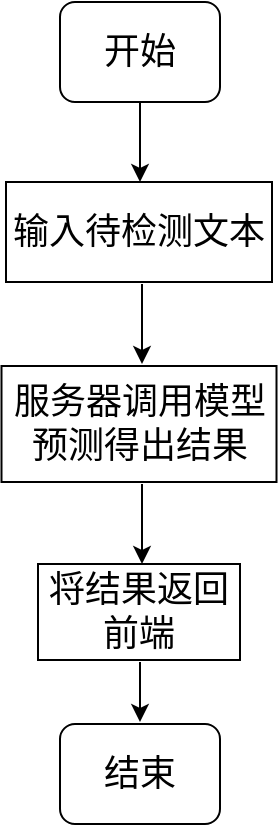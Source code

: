 <mxfile version="15.5.0" type="github">
  <diagram id="5-kdSeo1fVE4DurPXAhW" name="Page-1">
    <mxGraphModel dx="1038" dy="491" grid="1" gridSize="10" guides="1" tooltips="1" connect="1" arrows="1" fold="1" page="1" pageScale="1" pageWidth="827" pageHeight="1169" math="0" shadow="0">
      <root>
        <mxCell id="0" />
        <mxCell id="1" parent="0" />
        <mxCell id="XJOZOIEwxUYS5-JD0P_h-2" value="&lt;font style=&quot;font-size: 18px&quot;&gt;开始&lt;/font&gt;" style="rounded=1;whiteSpace=wrap;html=1;" vertex="1" parent="1">
          <mxGeometry x="342" y="160" width="80" height="50" as="geometry" />
        </mxCell>
        <mxCell id="XJOZOIEwxUYS5-JD0P_h-3" value="结束" style="rounded=1;whiteSpace=wrap;html=1;fontSize=18;" vertex="1" parent="1">
          <mxGeometry x="342" y="521" width="80" height="50" as="geometry" />
        </mxCell>
        <mxCell id="XJOZOIEwxUYS5-JD0P_h-4" value="输入待检测文本" style="rounded=0;whiteSpace=wrap;html=1;fontSize=18;" vertex="1" parent="1">
          <mxGeometry x="315" y="250" width="133" height="50" as="geometry" />
        </mxCell>
        <mxCell id="XJOZOIEwxUYS5-JD0P_h-5" value="" style="endArrow=classic;html=1;rounded=0;fontSize=18;edgeStyle=orthogonalEdgeStyle;entryX=0.5;entryY=0;entryDx=0;entryDy=0;" edge="1" parent="1">
          <mxGeometry width="50" height="50" relative="1" as="geometry">
            <mxPoint x="383" y="301" as="sourcePoint" />
            <mxPoint x="383" y="341" as="targetPoint" />
            <Array as="points">
              <mxPoint x="383" y="301" />
            </Array>
          </mxGeometry>
        </mxCell>
        <mxCell id="XJOZOIEwxUYS5-JD0P_h-6" value="" style="endArrow=classic;html=1;rounded=0;fontSize=18;edgeStyle=orthogonalEdgeStyle;" edge="1" parent="1">
          <mxGeometry width="50" height="50" relative="1" as="geometry">
            <mxPoint x="382" y="210" as="sourcePoint" />
            <mxPoint x="382" y="250" as="targetPoint" />
            <Array as="points">
              <mxPoint x="382" y="250" />
            </Array>
          </mxGeometry>
        </mxCell>
        <mxCell id="XJOZOIEwxUYS5-JD0P_h-7" value="" style="endArrow=classic;html=1;rounded=0;fontSize=18;edgeStyle=orthogonalEdgeStyle;" edge="1" parent="1">
          <mxGeometry width="50" height="50" relative="1" as="geometry">
            <mxPoint x="382" y="500" as="sourcePoint" />
            <mxPoint x="382" y="520" as="targetPoint" />
            <Array as="points">
              <mxPoint x="382" y="490" />
            </Array>
          </mxGeometry>
        </mxCell>
        <mxCell id="XJOZOIEwxUYS5-JD0P_h-8" value="&lt;font style=&quot;font-size: 18px&quot;&gt;将结果返回前端&lt;/font&gt;" style="rounded=0;whiteSpace=wrap;html=1;" vertex="1" parent="1">
          <mxGeometry x="331" y="441" width="101" height="48" as="geometry" />
        </mxCell>
        <mxCell id="XJOZOIEwxUYS5-JD0P_h-9" value="&lt;span style=&quot;font-size: 18px&quot;&gt;服务器调用模型预测得出结果&lt;/span&gt;" style="rounded=0;whiteSpace=wrap;html=1;" vertex="1" parent="1">
          <mxGeometry x="312.75" y="342" width="137.5" height="58" as="geometry" />
        </mxCell>
        <mxCell id="XJOZOIEwxUYS5-JD0P_h-10" value="" style="endArrow=classic;html=1;rounded=0;fontSize=18;edgeStyle=orthogonalEdgeStyle;entryX=0.5;entryY=0;entryDx=0;entryDy=0;" edge="1" parent="1">
          <mxGeometry width="50" height="50" relative="1" as="geometry">
            <mxPoint x="383" y="401" as="sourcePoint" />
            <mxPoint x="383" y="441" as="targetPoint" />
            <Array as="points">
              <mxPoint x="383" y="401" />
            </Array>
          </mxGeometry>
        </mxCell>
      </root>
    </mxGraphModel>
  </diagram>
</mxfile>
